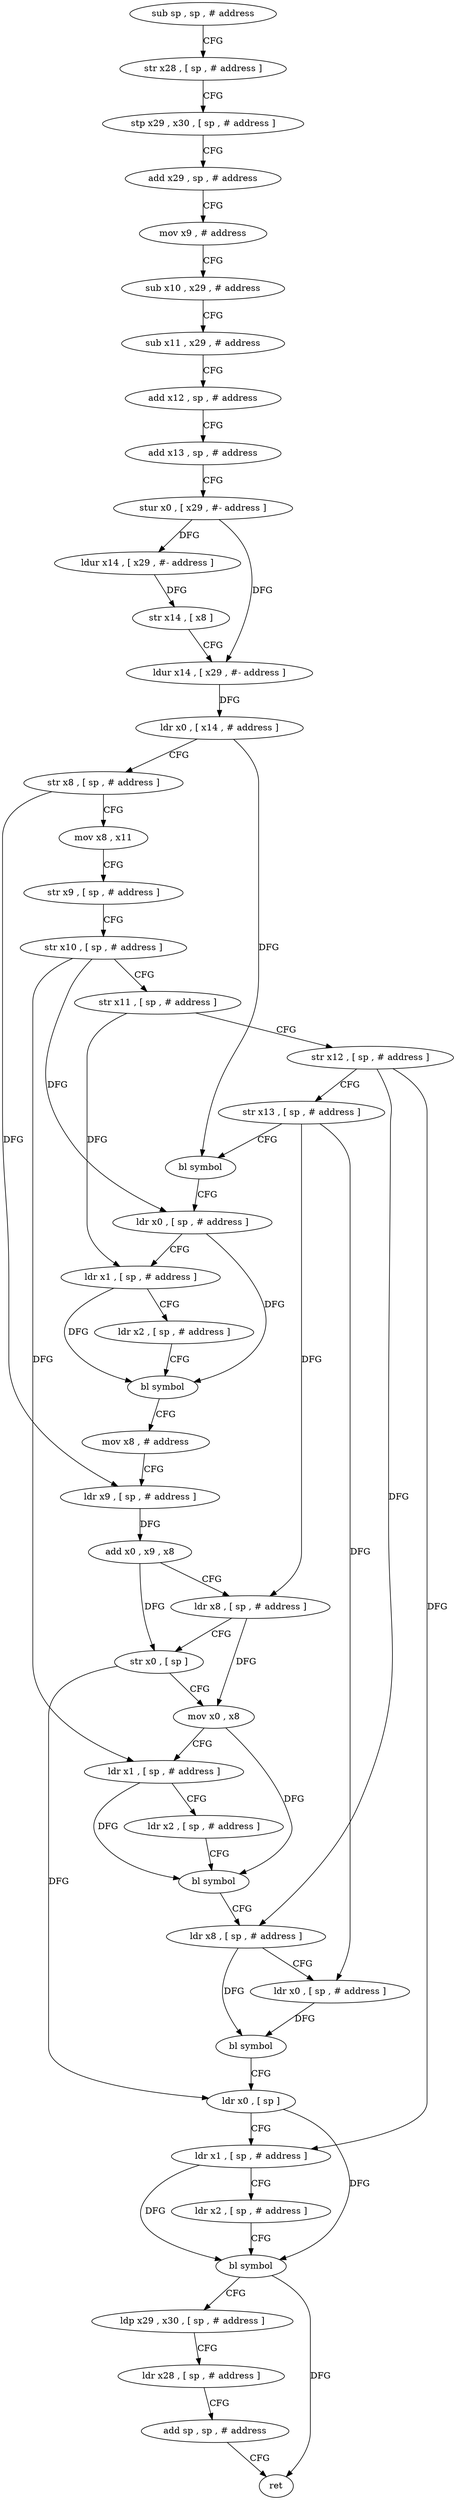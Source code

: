 digraph "func" {
"73628" [label = "sub sp , sp , # address" ]
"73632" [label = "str x28 , [ sp , # address ]" ]
"73636" [label = "stp x29 , x30 , [ sp , # address ]" ]
"73640" [label = "add x29 , sp , # address" ]
"73644" [label = "mov x9 , # address" ]
"73648" [label = "sub x10 , x29 , # address" ]
"73652" [label = "sub x11 , x29 , # address" ]
"73656" [label = "add x12 , sp , # address" ]
"73660" [label = "add x13 , sp , # address" ]
"73664" [label = "stur x0 , [ x29 , #- address ]" ]
"73668" [label = "ldur x14 , [ x29 , #- address ]" ]
"73672" [label = "str x14 , [ x8 ]" ]
"73676" [label = "ldur x14 , [ x29 , #- address ]" ]
"73680" [label = "ldr x0 , [ x14 , # address ]" ]
"73684" [label = "str x8 , [ sp , # address ]" ]
"73688" [label = "mov x8 , x11" ]
"73692" [label = "str x9 , [ sp , # address ]" ]
"73696" [label = "str x10 , [ sp , # address ]" ]
"73700" [label = "str x11 , [ sp , # address ]" ]
"73704" [label = "str x12 , [ sp , # address ]" ]
"73708" [label = "str x13 , [ sp , # address ]" ]
"73712" [label = "bl symbol" ]
"73716" [label = "ldr x0 , [ sp , # address ]" ]
"73720" [label = "ldr x1 , [ sp , # address ]" ]
"73724" [label = "ldr x2 , [ sp , # address ]" ]
"73728" [label = "bl symbol" ]
"73732" [label = "mov x8 , # address" ]
"73736" [label = "ldr x9 , [ sp , # address ]" ]
"73740" [label = "add x0 , x9 , x8" ]
"73744" [label = "ldr x8 , [ sp , # address ]" ]
"73748" [label = "str x0 , [ sp ]" ]
"73752" [label = "mov x0 , x8" ]
"73756" [label = "ldr x1 , [ sp , # address ]" ]
"73760" [label = "ldr x2 , [ sp , # address ]" ]
"73764" [label = "bl symbol" ]
"73768" [label = "ldr x8 , [ sp , # address ]" ]
"73772" [label = "ldr x0 , [ sp , # address ]" ]
"73776" [label = "bl symbol" ]
"73780" [label = "ldr x0 , [ sp ]" ]
"73784" [label = "ldr x1 , [ sp , # address ]" ]
"73788" [label = "ldr x2 , [ sp , # address ]" ]
"73792" [label = "bl symbol" ]
"73796" [label = "ldp x29 , x30 , [ sp , # address ]" ]
"73800" [label = "ldr x28 , [ sp , # address ]" ]
"73804" [label = "add sp , sp , # address" ]
"73808" [label = "ret" ]
"73628" -> "73632" [ label = "CFG" ]
"73632" -> "73636" [ label = "CFG" ]
"73636" -> "73640" [ label = "CFG" ]
"73640" -> "73644" [ label = "CFG" ]
"73644" -> "73648" [ label = "CFG" ]
"73648" -> "73652" [ label = "CFG" ]
"73652" -> "73656" [ label = "CFG" ]
"73656" -> "73660" [ label = "CFG" ]
"73660" -> "73664" [ label = "CFG" ]
"73664" -> "73668" [ label = "DFG" ]
"73664" -> "73676" [ label = "DFG" ]
"73668" -> "73672" [ label = "DFG" ]
"73672" -> "73676" [ label = "CFG" ]
"73676" -> "73680" [ label = "DFG" ]
"73680" -> "73684" [ label = "CFG" ]
"73680" -> "73712" [ label = "DFG" ]
"73684" -> "73688" [ label = "CFG" ]
"73684" -> "73736" [ label = "DFG" ]
"73688" -> "73692" [ label = "CFG" ]
"73692" -> "73696" [ label = "CFG" ]
"73696" -> "73700" [ label = "CFG" ]
"73696" -> "73716" [ label = "DFG" ]
"73696" -> "73756" [ label = "DFG" ]
"73700" -> "73704" [ label = "CFG" ]
"73700" -> "73720" [ label = "DFG" ]
"73704" -> "73708" [ label = "CFG" ]
"73704" -> "73768" [ label = "DFG" ]
"73704" -> "73784" [ label = "DFG" ]
"73708" -> "73712" [ label = "CFG" ]
"73708" -> "73744" [ label = "DFG" ]
"73708" -> "73772" [ label = "DFG" ]
"73712" -> "73716" [ label = "CFG" ]
"73716" -> "73720" [ label = "CFG" ]
"73716" -> "73728" [ label = "DFG" ]
"73720" -> "73724" [ label = "CFG" ]
"73720" -> "73728" [ label = "DFG" ]
"73724" -> "73728" [ label = "CFG" ]
"73728" -> "73732" [ label = "CFG" ]
"73732" -> "73736" [ label = "CFG" ]
"73736" -> "73740" [ label = "DFG" ]
"73740" -> "73744" [ label = "CFG" ]
"73740" -> "73748" [ label = "DFG" ]
"73744" -> "73748" [ label = "CFG" ]
"73744" -> "73752" [ label = "DFG" ]
"73748" -> "73752" [ label = "CFG" ]
"73748" -> "73780" [ label = "DFG" ]
"73752" -> "73756" [ label = "CFG" ]
"73752" -> "73764" [ label = "DFG" ]
"73756" -> "73760" [ label = "CFG" ]
"73756" -> "73764" [ label = "DFG" ]
"73760" -> "73764" [ label = "CFG" ]
"73764" -> "73768" [ label = "CFG" ]
"73768" -> "73772" [ label = "CFG" ]
"73768" -> "73776" [ label = "DFG" ]
"73772" -> "73776" [ label = "DFG" ]
"73776" -> "73780" [ label = "CFG" ]
"73780" -> "73784" [ label = "CFG" ]
"73780" -> "73792" [ label = "DFG" ]
"73784" -> "73788" [ label = "CFG" ]
"73784" -> "73792" [ label = "DFG" ]
"73788" -> "73792" [ label = "CFG" ]
"73792" -> "73796" [ label = "CFG" ]
"73792" -> "73808" [ label = "DFG" ]
"73796" -> "73800" [ label = "CFG" ]
"73800" -> "73804" [ label = "CFG" ]
"73804" -> "73808" [ label = "CFG" ]
}
